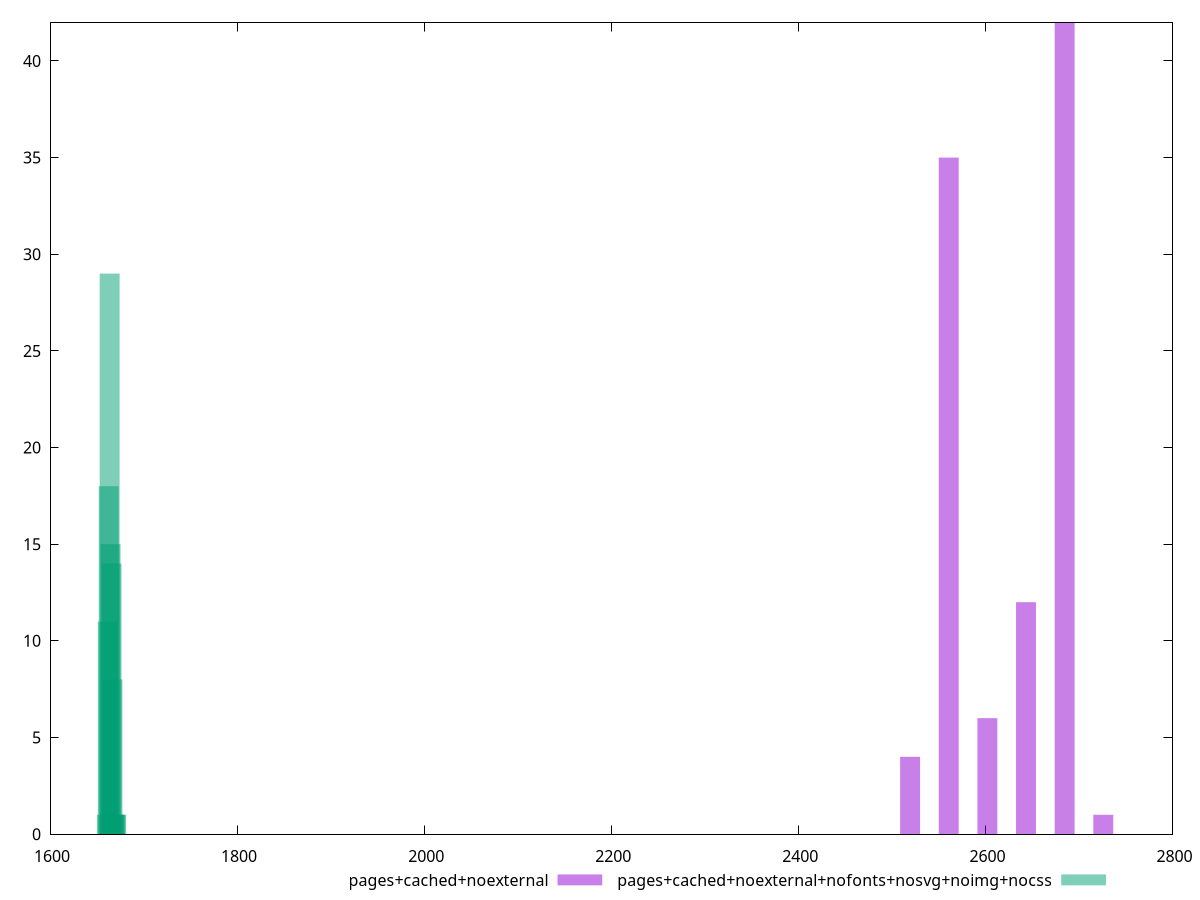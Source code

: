 $_pagesCachedNoexternal <<EOF
2560.775000415316 35
2684.683468177347 42
2519.4721778279722 4
2643.3806455900035 12
2602.07782300266 6
2725.986290764691 1
EOF
$_pagesCachedNoexternalNofontsNosvgNoimgNocss <<EOF
1662.7648866653258 18
1663.7665522597026 29
1666.7715490428327 8
1664.7682178540792 15
1665.769883448456 14
1668.7748802315862 1
1670.7782114203394 1
1661.7632210709492 11
1667.7732146372093 1
1660.7615554765725 1
1669.7765458259628 1
EOF
set key outside below
set terminal pngcairo
set output "report_00006_2020-11-02T20-21-41.718Z/speed-index/speed-index_pages+cached+noexternal_pages+cached+noexternal+nofonts+nosvg+noimg+nocss+hist.png"
set boxwidth 21.304494705762373
set style fill transparent solid 0.5 noborder
set yrange [0:42]
plot $_pagesCachedNoexternal title "pages+cached+noexternal" with boxes ,$_pagesCachedNoexternalNofontsNosvgNoimgNocss title "pages+cached+noexternal+nofonts+nosvg+noimg+nocss" with boxes ,